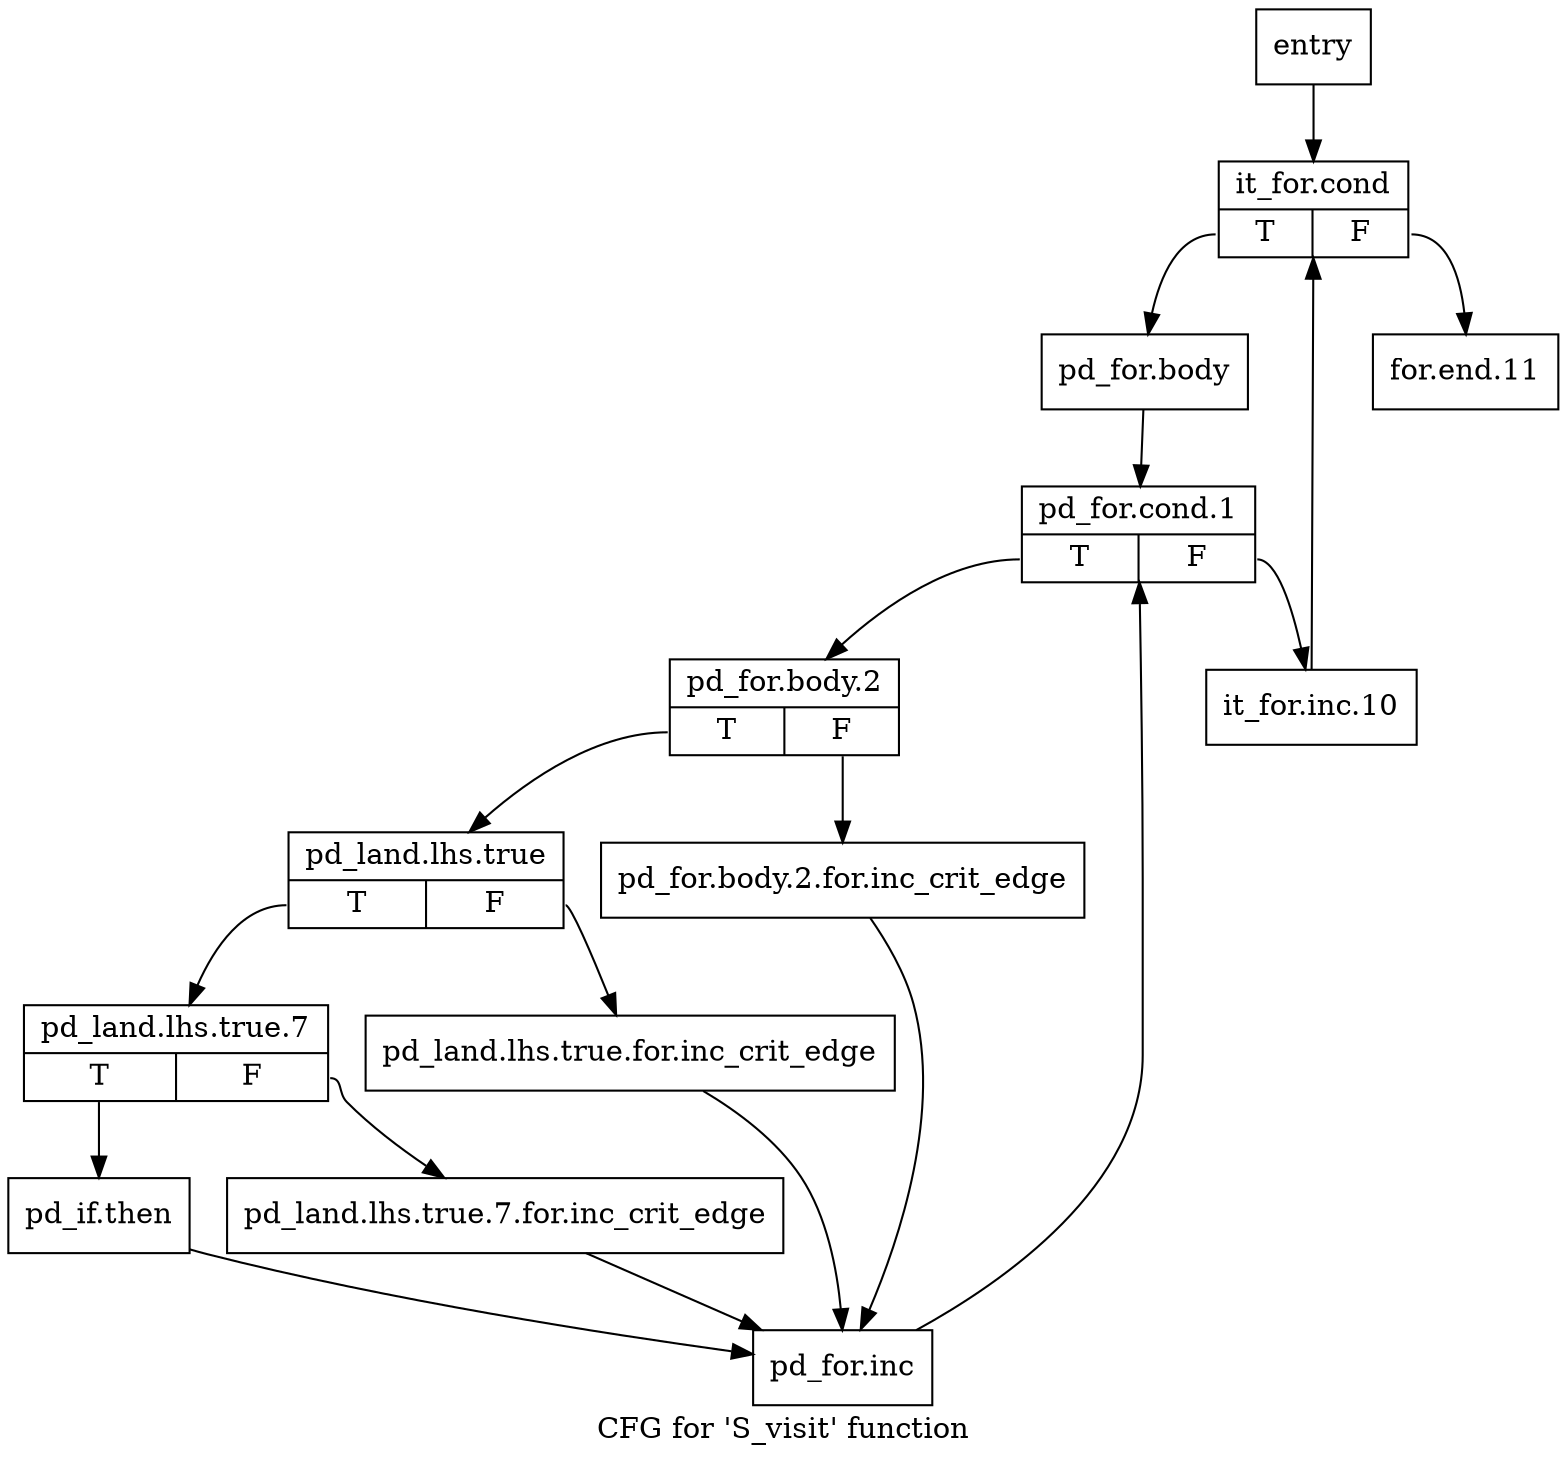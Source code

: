 digraph "CFG for 'S_visit' function" {
	label="CFG for 'S_visit' function";

	Node0x3d61380 [shape=record,label="{entry}"];
	Node0x3d61380 -> Node0x3d83130;
	Node0x3d83130 [shape=record,label="{it_for.cond|{<s0>T|<s1>F}}"];
	Node0x3d83130:s0 -> Node0x3d83620;
	Node0x3d83130:s1 -> Node0x3d83990;
	Node0x3d83620 [shape=record,label="{pd_for.body}"];
	Node0x3d83620 -> Node0x3d83670;
	Node0x3d83670 [shape=record,label="{pd_for.cond.1|{<s0>T|<s1>F}}"];
	Node0x3d83670:s0 -> Node0x3d836c0;
	Node0x3d83670:s1 -> Node0x3d83940;
	Node0x3d836c0 [shape=record,label="{pd_for.body.2|{<s0>T|<s1>F}}"];
	Node0x3d836c0:s0 -> Node0x3d83760;
	Node0x3d836c0:s1 -> Node0x3d83710;
	Node0x3d83710 [shape=record,label="{pd_for.body.2.for.inc_crit_edge}"];
	Node0x3d83710 -> Node0x3d838f0;
	Node0x3d83760 [shape=record,label="{pd_land.lhs.true|{<s0>T|<s1>F}}"];
	Node0x3d83760:s0 -> Node0x3d83800;
	Node0x3d83760:s1 -> Node0x3d837b0;
	Node0x3d837b0 [shape=record,label="{pd_land.lhs.true.for.inc_crit_edge}"];
	Node0x3d837b0 -> Node0x3d838f0;
	Node0x3d83800 [shape=record,label="{pd_land.lhs.true.7|{<s0>T|<s1>F}}"];
	Node0x3d83800:s0 -> Node0x3d838a0;
	Node0x3d83800:s1 -> Node0x3d83850;
	Node0x3d83850 [shape=record,label="{pd_land.lhs.true.7.for.inc_crit_edge}"];
	Node0x3d83850 -> Node0x3d838f0;
	Node0x3d838a0 [shape=record,label="{pd_if.then}"];
	Node0x3d838a0 -> Node0x3d838f0;
	Node0x3d838f0 [shape=record,label="{pd_for.inc}"];
	Node0x3d838f0 -> Node0x3d83670;
	Node0x3d83940 [shape=record,label="{it_for.inc.10}"];
	Node0x3d83940 -> Node0x3d83130;
	Node0x3d83990 [shape=record,label="{for.end.11}"];
}
